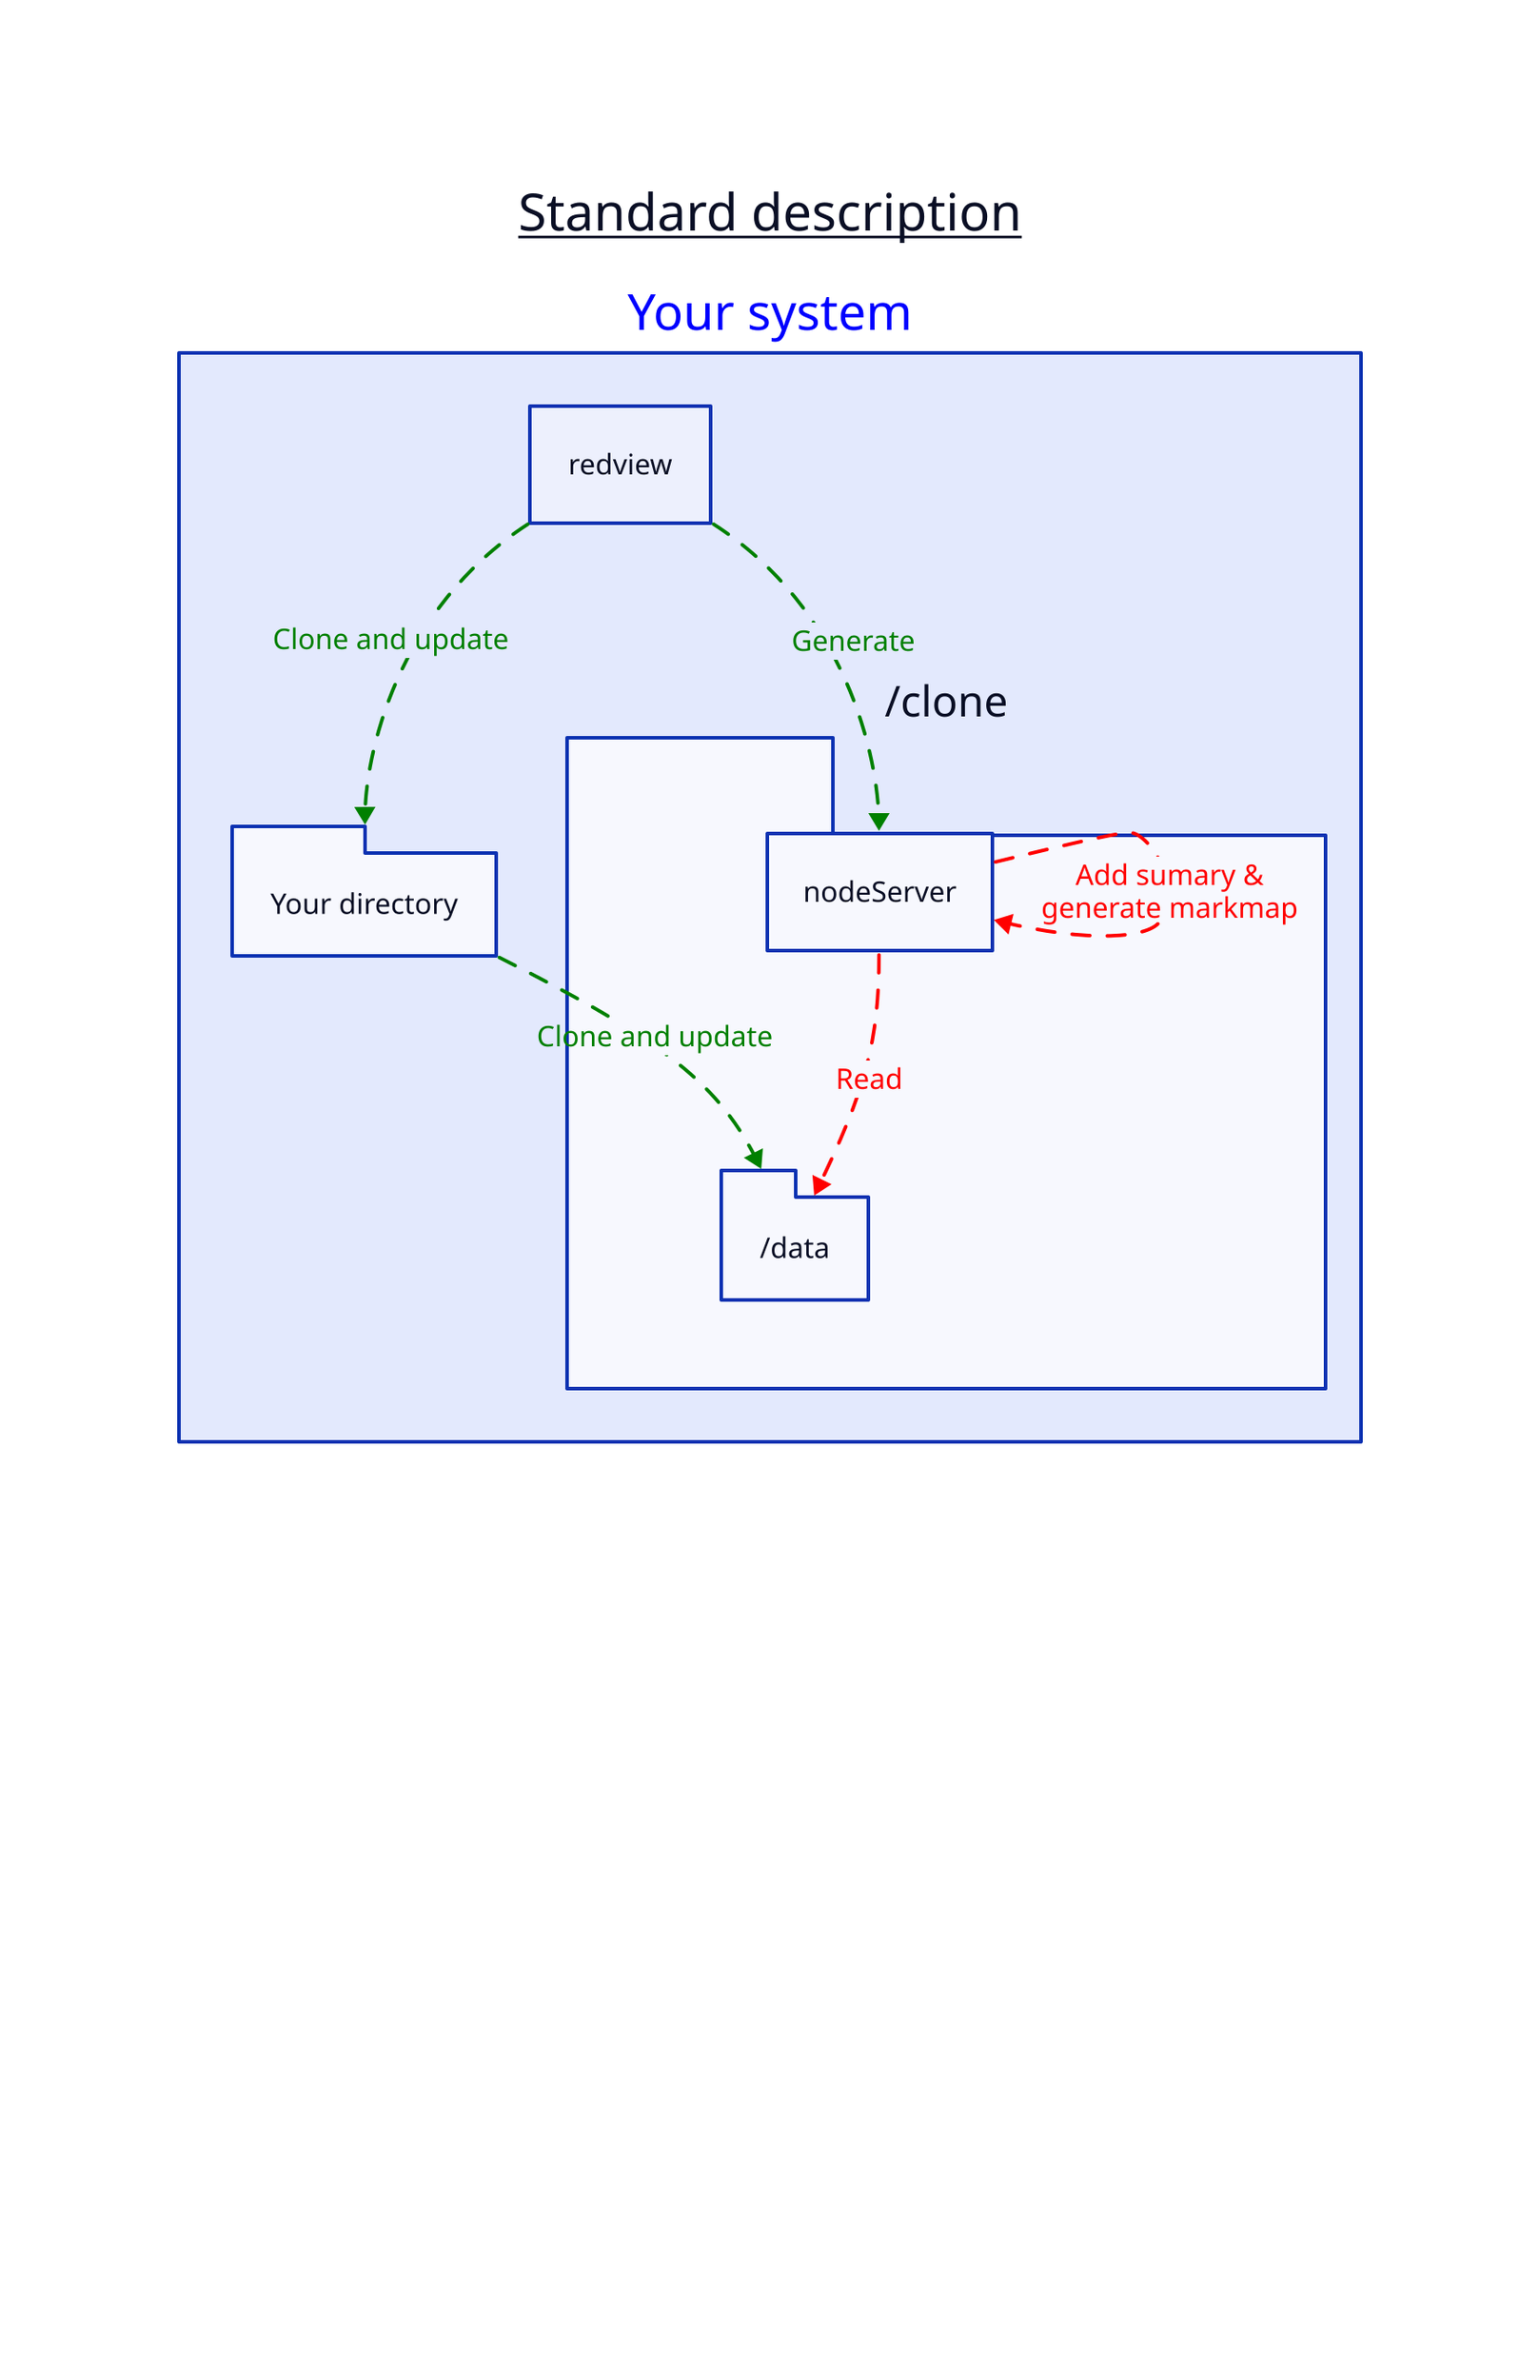 title: Standard description {
    near: top-center
    shape: text
    style: {
      font-size: 29
      bold: true
      underline: true
    }
  }
  Your system: {style.font-color: blue}
  Your system.Your directory
  Your system.redview
  Your system./clone.shape: Package
  Your system./clone.nodeServer
  Your system./clone./data.shape: Package
  Your system.Your directory.shape: Package
  
  Your system.redview -> Your system.Your directory -> Your system./clone./data: Clone and update {style.animated: true; style.stroke: green; style.font-color: green}
  Your system.redview -> Your system./clone.nodeServer: Generate {style.animated: true; style.stroke: green; style.font-color: green}
  Your system./clone.nodeServer -> Your system./clone./data: Read {style.animated: true; style.stroke: red; style.font-color: red}
  Your system./clone.nodeServer -> Your system./clone.nodeServer: Add sumary & \ngenerate markmap {style.animated: true; style.stroke: red; style.font-color: red}
  
  explanation: |md
    # How it works ?
    ## Redview
    Is the python script in charge of:
      - Creates a clone of your directory.
      - Watches for changes and reflects them on the clone directory.
      - (Re-)Generates directory summary
    ## Node server
      - Delivers your notes with summary
      - Generates markmap file
      - Generate asciidoc and markdown preview
  | {near: bottom-center}
  